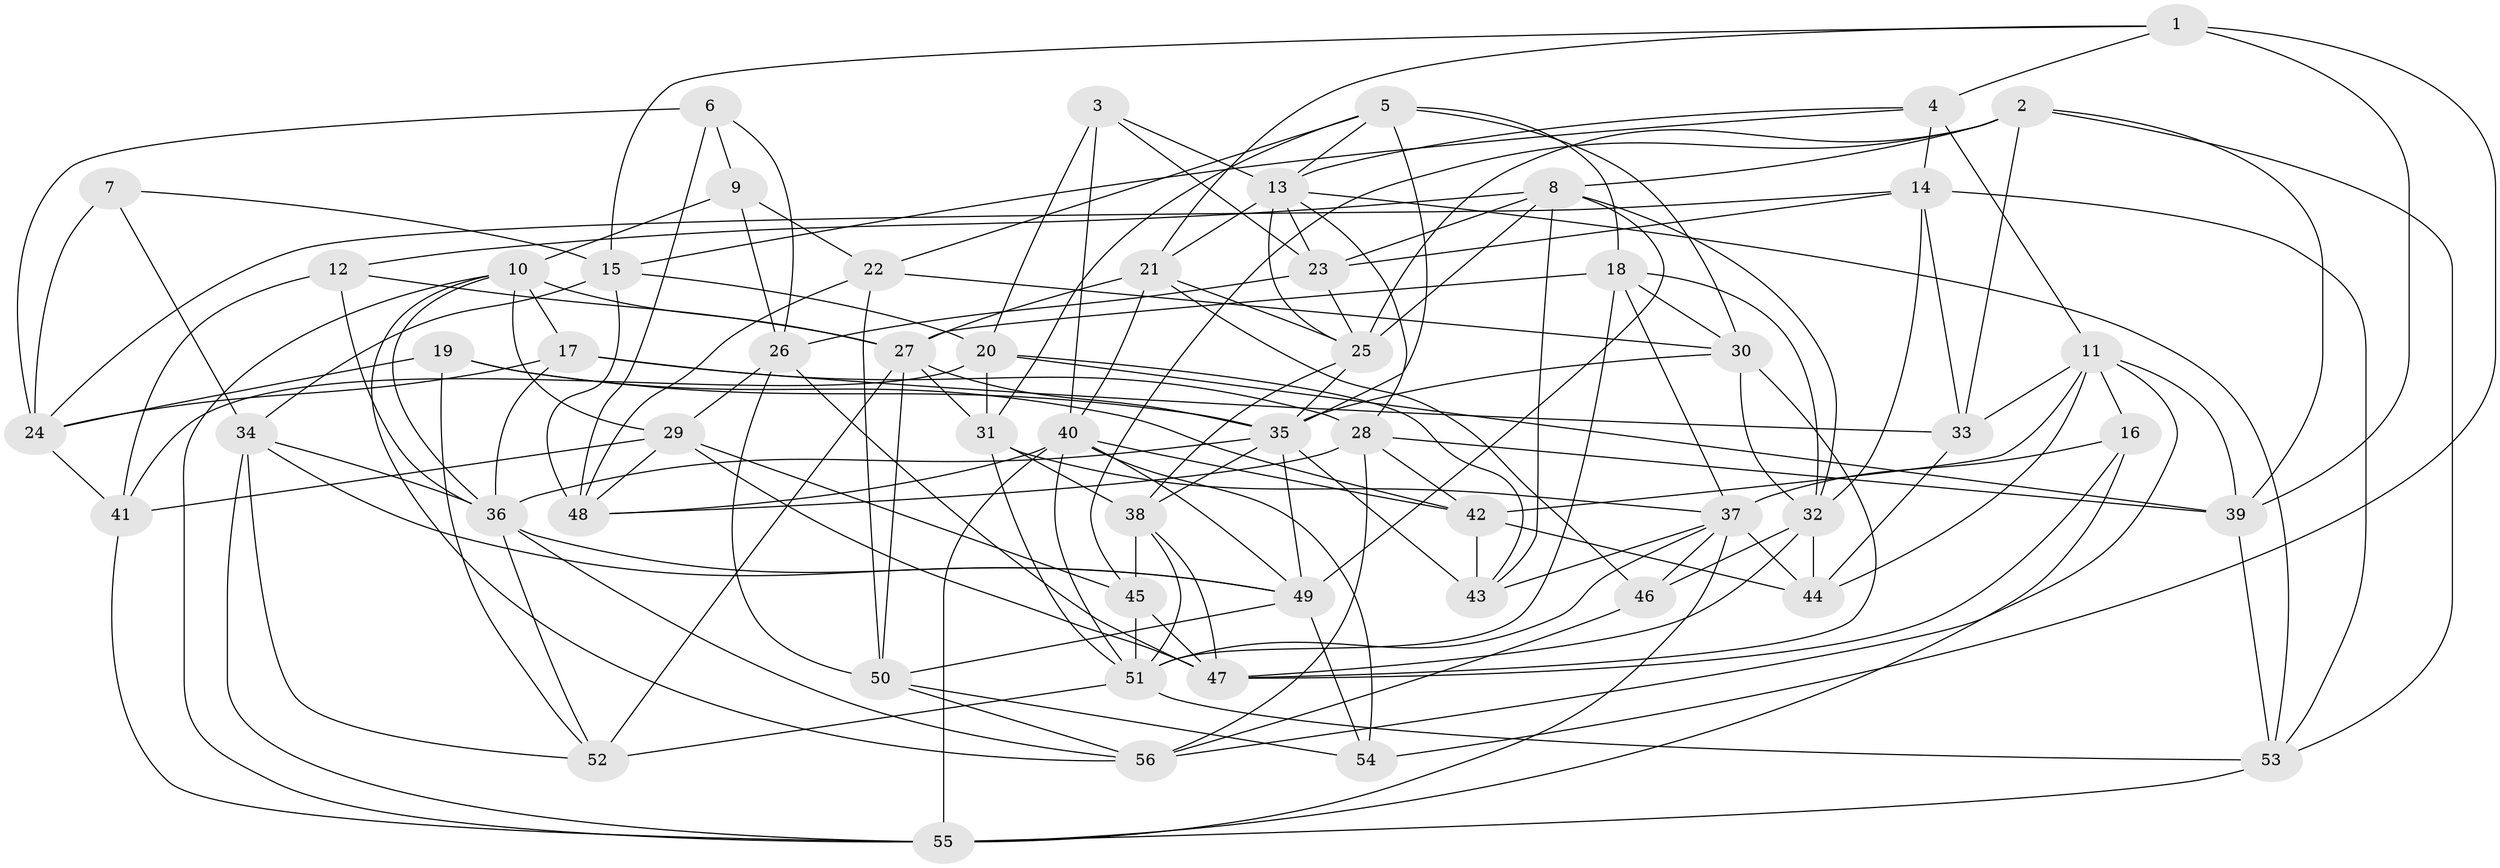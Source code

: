 // original degree distribution, {4: 1.0}
// Generated by graph-tools (version 1.1) at 2025/38/03/04/25 23:38:04]
// undirected, 56 vertices, 165 edges
graph export_dot {
  node [color=gray90,style=filled];
  1;
  2;
  3;
  4;
  5;
  6;
  7;
  8;
  9;
  10;
  11;
  12;
  13;
  14;
  15;
  16;
  17;
  18;
  19;
  20;
  21;
  22;
  23;
  24;
  25;
  26;
  27;
  28;
  29;
  30;
  31;
  32;
  33;
  34;
  35;
  36;
  37;
  38;
  39;
  40;
  41;
  42;
  43;
  44;
  45;
  46;
  47;
  48;
  49;
  50;
  51;
  52;
  53;
  54;
  55;
  56;
  1 -- 4 [weight=1.0];
  1 -- 15 [weight=1.0];
  1 -- 21 [weight=1.0];
  1 -- 39 [weight=1.0];
  1 -- 54 [weight=2.0];
  2 -- 8 [weight=1.0];
  2 -- 25 [weight=1.0];
  2 -- 33 [weight=1.0];
  2 -- 39 [weight=1.0];
  2 -- 45 [weight=1.0];
  2 -- 53 [weight=1.0];
  3 -- 13 [weight=1.0];
  3 -- 20 [weight=1.0];
  3 -- 23 [weight=1.0];
  3 -- 40 [weight=1.0];
  4 -- 11 [weight=2.0];
  4 -- 13 [weight=1.0];
  4 -- 14 [weight=1.0];
  4 -- 15 [weight=1.0];
  5 -- 13 [weight=1.0];
  5 -- 18 [weight=1.0];
  5 -- 22 [weight=1.0];
  5 -- 30 [weight=1.0];
  5 -- 31 [weight=1.0];
  5 -- 35 [weight=1.0];
  6 -- 9 [weight=1.0];
  6 -- 24 [weight=2.0];
  6 -- 26 [weight=2.0];
  6 -- 48 [weight=1.0];
  7 -- 15 [weight=1.0];
  7 -- 24 [weight=2.0];
  7 -- 34 [weight=1.0];
  8 -- 12 [weight=1.0];
  8 -- 23 [weight=1.0];
  8 -- 25 [weight=2.0];
  8 -- 32 [weight=1.0];
  8 -- 43 [weight=1.0];
  8 -- 49 [weight=1.0];
  9 -- 10 [weight=1.0];
  9 -- 22 [weight=1.0];
  9 -- 26 [weight=1.0];
  10 -- 17 [weight=1.0];
  10 -- 27 [weight=2.0];
  10 -- 29 [weight=1.0];
  10 -- 36 [weight=1.0];
  10 -- 55 [weight=1.0];
  10 -- 56 [weight=1.0];
  11 -- 16 [weight=1.0];
  11 -- 33 [weight=1.0];
  11 -- 39 [weight=1.0];
  11 -- 42 [weight=1.0];
  11 -- 44 [weight=1.0];
  11 -- 56 [weight=1.0];
  12 -- 27 [weight=1.0];
  12 -- 36 [weight=1.0];
  12 -- 41 [weight=1.0];
  13 -- 21 [weight=1.0];
  13 -- 23 [weight=1.0];
  13 -- 25 [weight=1.0];
  13 -- 28 [weight=1.0];
  13 -- 53 [weight=1.0];
  14 -- 23 [weight=1.0];
  14 -- 24 [weight=1.0];
  14 -- 32 [weight=1.0];
  14 -- 33 [weight=1.0];
  14 -- 53 [weight=1.0];
  15 -- 20 [weight=1.0];
  15 -- 34 [weight=1.0];
  15 -- 48 [weight=1.0];
  16 -- 37 [weight=1.0];
  16 -- 47 [weight=1.0];
  16 -- 55 [weight=1.0];
  17 -- 24 [weight=1.0];
  17 -- 28 [weight=1.0];
  17 -- 33 [weight=2.0];
  17 -- 36 [weight=1.0];
  18 -- 27 [weight=1.0];
  18 -- 30 [weight=1.0];
  18 -- 32 [weight=1.0];
  18 -- 37 [weight=1.0];
  18 -- 51 [weight=1.0];
  19 -- 24 [weight=1.0];
  19 -- 35 [weight=1.0];
  19 -- 42 [weight=1.0];
  19 -- 52 [weight=1.0];
  20 -- 31 [weight=1.0];
  20 -- 39 [weight=1.0];
  20 -- 41 [weight=2.0];
  20 -- 43 [weight=2.0];
  21 -- 25 [weight=1.0];
  21 -- 27 [weight=1.0];
  21 -- 40 [weight=1.0];
  21 -- 46 [weight=1.0];
  22 -- 30 [weight=2.0];
  22 -- 48 [weight=1.0];
  22 -- 50 [weight=1.0];
  23 -- 25 [weight=1.0];
  23 -- 26 [weight=1.0];
  24 -- 41 [weight=1.0];
  25 -- 35 [weight=1.0];
  25 -- 38 [weight=1.0];
  26 -- 29 [weight=2.0];
  26 -- 47 [weight=1.0];
  26 -- 50 [weight=1.0];
  27 -- 31 [weight=1.0];
  27 -- 35 [weight=1.0];
  27 -- 50 [weight=1.0];
  27 -- 52 [weight=2.0];
  28 -- 39 [weight=1.0];
  28 -- 42 [weight=1.0];
  28 -- 48 [weight=1.0];
  28 -- 56 [weight=1.0];
  29 -- 41 [weight=1.0];
  29 -- 45 [weight=2.0];
  29 -- 47 [weight=1.0];
  29 -- 48 [weight=1.0];
  30 -- 32 [weight=1.0];
  30 -- 35 [weight=1.0];
  30 -- 47 [weight=2.0];
  31 -- 37 [weight=1.0];
  31 -- 38 [weight=1.0];
  31 -- 51 [weight=1.0];
  32 -- 44 [weight=4.0];
  32 -- 46 [weight=1.0];
  32 -- 47 [weight=1.0];
  33 -- 44 [weight=1.0];
  34 -- 36 [weight=1.0];
  34 -- 49 [weight=1.0];
  34 -- 52 [weight=1.0];
  34 -- 55 [weight=1.0];
  35 -- 36 [weight=1.0];
  35 -- 38 [weight=1.0];
  35 -- 43 [weight=1.0];
  35 -- 49 [weight=2.0];
  36 -- 49 [weight=1.0];
  36 -- 52 [weight=1.0];
  36 -- 56 [weight=1.0];
  37 -- 43 [weight=1.0];
  37 -- 44 [weight=3.0];
  37 -- 46 [weight=1.0];
  37 -- 51 [weight=1.0];
  37 -- 55 [weight=1.0];
  38 -- 45 [weight=1.0];
  38 -- 47 [weight=1.0];
  38 -- 51 [weight=1.0];
  39 -- 53 [weight=1.0];
  40 -- 42 [weight=1.0];
  40 -- 48 [weight=1.0];
  40 -- 49 [weight=1.0];
  40 -- 51 [weight=1.0];
  40 -- 54 [weight=2.0];
  40 -- 55 [weight=2.0];
  41 -- 55 [weight=1.0];
  42 -- 43 [weight=1.0];
  42 -- 44 [weight=1.0];
  45 -- 47 [weight=1.0];
  45 -- 51 [weight=1.0];
  46 -- 56 [weight=1.0];
  49 -- 50 [weight=1.0];
  49 -- 54 [weight=1.0];
  50 -- 54 [weight=1.0];
  50 -- 56 [weight=1.0];
  51 -- 52 [weight=1.0];
  51 -- 53 [weight=1.0];
  53 -- 55 [weight=1.0];
}
